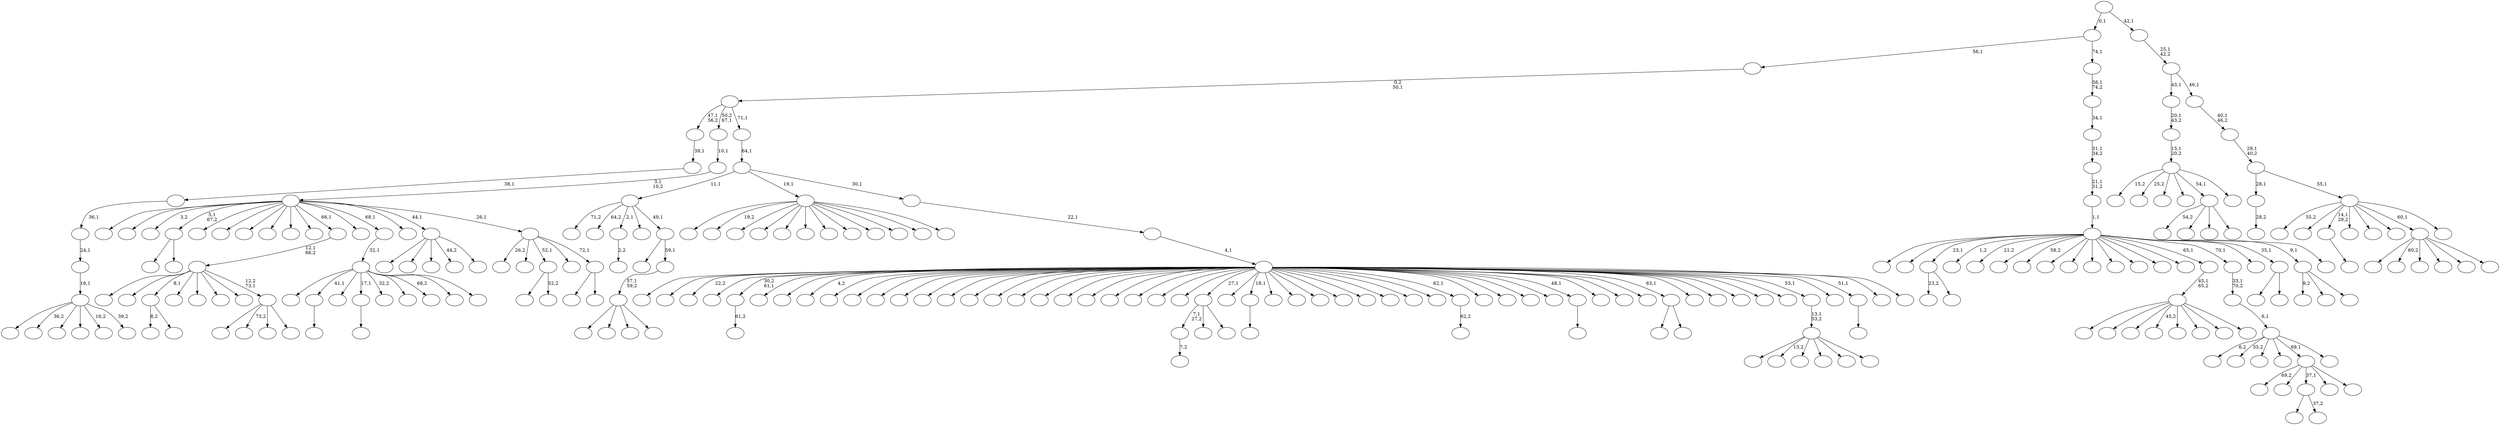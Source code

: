 digraph T {
	275 [label=""]
	274 [label=""]
	273 [label=""]
	272 [label=""]
	271 [label=""]
	270 [label=""]
	269 [label=""]
	268 [label=""]
	267 [label=""]
	266 [label=""]
	265 [label=""]
	264 [label=""]
	263 [label=""]
	262 [label=""]
	261 [label=""]
	260 [label=""]
	259 [label=""]
	258 [label=""]
	257 [label=""]
	256 [label=""]
	255 [label=""]
	254 [label=""]
	253 [label=""]
	252 [label=""]
	251 [label=""]
	250 [label=""]
	249 [label=""]
	248 [label=""]
	247 [label=""]
	246 [label=""]
	245 [label=""]
	244 [label=""]
	243 [label=""]
	242 [label=""]
	241 [label=""]
	240 [label=""]
	239 [label=""]
	238 [label=""]
	237 [label=""]
	236 [label=""]
	235 [label=""]
	234 [label=""]
	233 [label=""]
	232 [label=""]
	231 [label=""]
	230 [label=""]
	229 [label=""]
	228 [label=""]
	227 [label=""]
	226 [label=""]
	225 [label=""]
	224 [label=""]
	223 [label=""]
	222 [label=""]
	221 [label=""]
	220 [label=""]
	219 [label=""]
	218 [label=""]
	217 [label=""]
	216 [label=""]
	215 [label=""]
	214 [label=""]
	213 [label=""]
	212 [label=""]
	211 [label=""]
	210 [label=""]
	209 [label=""]
	208 [label=""]
	207 [label=""]
	206 [label=""]
	205 [label=""]
	204 [label=""]
	203 [label=""]
	202 [label=""]
	201 [label=""]
	200 [label=""]
	199 [label=""]
	198 [label=""]
	197 [label=""]
	196 [label=""]
	195 [label=""]
	194 [label=""]
	193 [label=""]
	192 [label=""]
	191 [label=""]
	190 [label=""]
	189 [label=""]
	188 [label=""]
	187 [label=""]
	186 [label=""]
	185 [label=""]
	184 [label=""]
	183 [label=""]
	182 [label=""]
	181 [label=""]
	180 [label=""]
	179 [label=""]
	178 [label=""]
	177 [label=""]
	176 [label=""]
	175 [label=""]
	174 [label=""]
	173 [label=""]
	172 [label=""]
	171 [label=""]
	170 [label=""]
	169 [label=""]
	168 [label=""]
	167 [label=""]
	166 [label=""]
	165 [label=""]
	164 [label=""]
	163 [label=""]
	162 [label=""]
	161 [label=""]
	160 [label=""]
	159 [label=""]
	158 [label=""]
	157 [label=""]
	156 [label=""]
	155 [label=""]
	154 [label=""]
	153 [label=""]
	152 [label=""]
	151 [label=""]
	150 [label=""]
	149 [label=""]
	148 [label=""]
	147 [label=""]
	146 [label=""]
	145 [label=""]
	144 [label=""]
	143 [label=""]
	142 [label=""]
	141 [label=""]
	140 [label=""]
	139 [label=""]
	138 [label=""]
	137 [label=""]
	136 [label=""]
	135 [label=""]
	134 [label=""]
	133 [label=""]
	132 [label=""]
	131 [label=""]
	130 [label=""]
	129 [label=""]
	128 [label=""]
	127 [label=""]
	126 [label=""]
	125 [label=""]
	124 [label=""]
	123 [label=""]
	122 [label=""]
	121 [label=""]
	120 [label=""]
	119 [label=""]
	118 [label=""]
	117 [label=""]
	116 [label=""]
	115 [label=""]
	114 [label=""]
	113 [label=""]
	112 [label=""]
	111 [label=""]
	110 [label=""]
	109 [label=""]
	108 [label=""]
	107 [label=""]
	106 [label=""]
	105 [label=""]
	104 [label=""]
	103 [label=""]
	102 [label=""]
	101 [label=""]
	100 [label=""]
	99 [label=""]
	98 [label=""]
	97 [label=""]
	96 [label=""]
	95 [label=""]
	94 [label=""]
	93 [label=""]
	92 [label=""]
	91 [label=""]
	90 [label=""]
	89 [label=""]
	88 [label=""]
	87 [label=""]
	86 [label=""]
	85 [label=""]
	84 [label=""]
	83 [label=""]
	82 [label=""]
	81 [label=""]
	80 [label=""]
	79 [label=""]
	78 [label=""]
	77 [label=""]
	76 [label=""]
	75 [label=""]
	74 [label=""]
	73 [label=""]
	72 [label=""]
	71 [label=""]
	70 [label=""]
	69 [label=""]
	68 [label=""]
	67 [label=""]
	66 [label=""]
	65 [label=""]
	64 [label=""]
	63 [label=""]
	62 [label=""]
	61 [label=""]
	60 [label=""]
	59 [label=""]
	58 [label=""]
	57 [label=""]
	56 [label=""]
	55 [label=""]
	54 [label=""]
	53 [label=""]
	52 [label=""]
	51 [label=""]
	50 [label=""]
	49 [label=""]
	48 [label=""]
	47 [label=""]
	46 [label=""]
	45 [label=""]
	44 [label=""]
	43 [label=""]
	42 [label=""]
	41 [label=""]
	40 [label=""]
	39 [label=""]
	38 [label=""]
	37 [label=""]
	36 [label=""]
	35 [label=""]
	34 [label=""]
	33 [label=""]
	32 [label=""]
	31 [label=""]
	30 [label=""]
	29 [label=""]
	28 [label=""]
	27 [label=""]
	26 [label=""]
	25 [label=""]
	24 [label=""]
	23 [label=""]
	22 [label=""]
	21 [label=""]
	20 [label=""]
	19 [label=""]
	18 [label=""]
	17 [label=""]
	16 [label=""]
	15 [label=""]
	14 [label=""]
	13 [label=""]
	12 [label=""]
	11 [label=""]
	10 [label=""]
	9 [label=""]
	8 [label=""]
	7 [label=""]
	6 [label=""]
	5 [label=""]
	4 [label=""]
	3 [label=""]
	2 [label=""]
	1 [label=""]
	0 [label=""]
	261 -> 262 [label="61,2"]
	250 -> 251 [label="7,2"]
	239 -> 240 [label=""]
	221 -> 273 [label="8,2"]
	221 -> 222 [label=""]
	219 -> 265 [label=""]
	219 -> 220 [label=""]
	214 -> 231 [label="23,2"]
	214 -> 215 [label=""]
	210 -> 211 [label=""]
	192 -> 226 [label=""]
	192 -> 193 [label="37,2"]
	184 -> 185 [label=""]
	180 -> 250 [label="7,1\n27,2"]
	180 -> 217 [label=""]
	180 -> 181 [label=""]
	168 -> 169 [label="2,2"]
	163 -> 164 [label=""]
	140 -> 141 [label="62,2"]
	121 -> 122 [label=""]
	108 -> 175 [label=""]
	108 -> 158 [label="73,2"]
	108 -> 111 [label=""]
	108 -> 109 [label=""]
	107 -> 274 [label=""]
	107 -> 269 [label=""]
	107 -> 221 [label="8,1"]
	107 -> 143 [label=""]
	107 -> 125 [label=""]
	107 -> 119 [label=""]
	107 -> 112 [label=""]
	107 -> 108 [label="12,2\n73,1"]
	106 -> 107 [label="12,1\n66,2"]
	104 -> 159 [label=""]
	104 -> 105 [label=""]
	99 -> 172 [label=""]
	99 -> 170 [label=""]
	99 -> 126 [label=""]
	99 -> 100 [label=""]
	98 -> 99 [label="57,1\n59,2"]
	97 -> 145 [label=""]
	97 -> 98 [label="59,1"]
	96 -> 256 [label="71,2"]
	96 -> 233 [label="64,2"]
	96 -> 168 [label="2,1"]
	96 -> 134 [label=""]
	96 -> 97 [label="49,1"]
	88 -> 195 [label=""]
	88 -> 89 [label="52,2"]
	86 -> 272 [label="69,2"]
	86 -> 194 [label=""]
	86 -> 192 [label="37,1"]
	86 -> 116 [label=""]
	86 -> 87 [label=""]
	79 -> 80 [label="28,2"]
	77 -> 259 [label=""]
	77 -> 228 [label="13,2"]
	77 -> 202 [label=""]
	77 -> 197 [label=""]
	77 -> 161 [label=""]
	77 -> 78 [label=""]
	76 -> 77 [label="13,1\n53,2"]
	74 -> 188 [label="54,2"]
	74 -> 123 [label=""]
	74 -> 82 [label=""]
	74 -> 75 [label=""]
	70 -> 275 [label=""]
	70 -> 198 [label="36,2"]
	70 -> 173 [label=""]
	70 -> 124 [label=""]
	70 -> 110 [label="16,2"]
	70 -> 71 [label="39,2"]
	69 -> 70 [label="16,1"]
	68 -> 69 [label="24,1"]
	67 -> 68 [label="36,1"]
	66 -> 67 [label="38,1"]
	65 -> 66 [label="39,1"]
	63 -> 266 [label=""]
	63 -> 244 [label=""]
	63 -> 212 [label=""]
	63 -> 207 [label="45,2"]
	63 -> 187 [label=""]
	63 -> 147 [label=""]
	63 -> 93 [label=""]
	63 -> 64 [label=""]
	62 -> 63 [label="45,1\n65,2"]
	60 -> 243 [label="6,2"]
	60 -> 199 [label="33,2"]
	60 -> 157 [label=""]
	60 -> 128 [label=""]
	60 -> 86 [label="69,1"]
	60 -> 61 [label=""]
	59 -> 60 [label="6,1"]
	58 -> 59 [label="33,1\n70,2"]
	56 -> 255 [label=""]
	56 -> 239 [label="41,1"]
	56 -> 230 [label=""]
	56 -> 210 [label="17,1"]
	56 -> 177 [label="32,2"]
	56 -> 120 [label=""]
	56 -> 91 [label="68,2"]
	56 -> 85 [label=""]
	56 -> 57 [label=""]
	55 -> 56 [label="32,1"]
	46 -> 248 [label=""]
	46 -> 47 [label=""]
	44 -> 253 [label=""]
	44 -> 246 [label="19,2"]
	44 -> 206 [label=""]
	44 -> 189 [label=""]
	44 -> 186 [label=""]
	44 -> 183 [label=""]
	44 -> 155 [label=""]
	44 -> 137 [label=""]
	44 -> 130 [label=""]
	44 -> 113 [label=""]
	44 -> 81 [label=""]
	44 -> 45 [label=""]
	42 -> 166 [label=""]
	42 -> 138 [label=""]
	42 -> 103 [label=""]
	42 -> 54 [label="44,2"]
	42 -> 43 [label=""]
	40 -> 257 [label="15,2"]
	40 -> 229 [label="25,2"]
	40 -> 204 [label=""]
	40 -> 178 [label=""]
	40 -> 74 [label="54,1"]
	40 -> 41 [label=""]
	39 -> 40 [label="15,1\n20,2"]
	38 -> 39 [label="20,1\n43,2"]
	36 -> 37 [label=""]
	34 -> 271 [label=""]
	34 -> 35 [label=""]
	33 -> 270 [label="26,2"]
	33 -> 149 [label=""]
	33 -> 88 [label="52,1"]
	33 -> 51 [label=""]
	33 -> 34 [label="72,1"]
	32 -> 260 [label=""]
	32 -> 252 [label=""]
	32 -> 245 [label="3,2"]
	32 -> 219 [label="5,1\n67,2"]
	32 -> 179 [label=""]
	32 -> 174 [label=""]
	32 -> 165 [label=""]
	32 -> 152 [label=""]
	32 -> 148 [label=""]
	32 -> 139 [label=""]
	32 -> 106 [label="66,1"]
	32 -> 95 [label=""]
	32 -> 55 [label="68,1"]
	32 -> 53 [label=""]
	32 -> 42 [label="44,1"]
	32 -> 33 [label="26,1"]
	31 -> 32 [label="3,1\n10,2"]
	30 -> 31 [label="10,1"]
	28 -> 224 [label="9,2"]
	28 -> 72 [label=""]
	28 -> 29 [label=""]
	24 -> 268 [label=""]
	24 -> 267 [label=""]
	24 -> 264 [label="22,2"]
	24 -> 263 [label=""]
	24 -> 261 [label="30,2\n61,1"]
	24 -> 258 [label=""]
	24 -> 254 [label=""]
	24 -> 249 [label="4,2"]
	24 -> 242 [label=""]
	24 -> 241 [label=""]
	24 -> 238 [label=""]
	24 -> 237 [label=""]
	24 -> 235 [label=""]
	24 -> 232 [label=""]
	24 -> 227 [label=""]
	24 -> 225 [label=""]
	24 -> 223 [label=""]
	24 -> 218 [label=""]
	24 -> 213 [label=""]
	24 -> 209 [label=""]
	24 -> 205 [label=""]
	24 -> 191 [label=""]
	24 -> 190 [label=""]
	24 -> 182 [label=""]
	24 -> 180 [label="27,1"]
	24 -> 171 [label=""]
	24 -> 163 [label="18,1"]
	24 -> 160 [label=""]
	24 -> 156 [label=""]
	24 -> 154 [label=""]
	24 -> 153 [label=""]
	24 -> 151 [label=""]
	24 -> 146 [label=""]
	24 -> 144 [label=""]
	24 -> 142 [label=""]
	24 -> 140 [label="62,1"]
	24 -> 136 [label=""]
	24 -> 135 [label=""]
	24 -> 132 [label=""]
	24 -> 131 [label=""]
	24 -> 121 [label="48,1"]
	24 -> 118 [label=""]
	24 -> 117 [label=""]
	24 -> 115 [label=""]
	24 -> 104 [label="63,1"]
	24 -> 101 [label=""]
	24 -> 94 [label=""]
	24 -> 90 [label=""]
	24 -> 84 [label=""]
	24 -> 83 [label=""]
	24 -> 76 [label="53,1"]
	24 -> 52 [label=""]
	24 -> 36 [label="51,1"]
	24 -> 26 [label=""]
	24 -> 25 [label=""]
	23 -> 24 [label="4,1"]
	22 -> 23 [label="22,1"]
	21 -> 96 [label="11,1"]
	21 -> 44 [label="19,1"]
	21 -> 22 [label="30,1"]
	20 -> 21 [label="64,1"]
	19 -> 65 [label="47,1\n56,2"]
	19 -> 30 [label="50,2\n67,1"]
	19 -> 20 [label="71,1"]
	18 -> 19 [label="0,2\n50,1"]
	16 -> 236 [label=""]
	16 -> 216 [label="60,2"]
	16 -> 162 [label=""]
	16 -> 129 [label=""]
	16 -> 49 [label=""]
	16 -> 17 [label=""]
	14 -> 247 [label=""]
	14 -> 234 [label=""]
	14 -> 214 [label="23,1"]
	14 -> 208 [label="1,2"]
	14 -> 203 [label="21,2"]
	14 -> 196 [label=""]
	14 -> 176 [label="58,2"]
	14 -> 167 [label=""]
	14 -> 150 [label=""]
	14 -> 133 [label=""]
	14 -> 127 [label=""]
	14 -> 114 [label=""]
	14 -> 102 [label=""]
	14 -> 92 [label=""]
	14 -> 62 [label="65,1"]
	14 -> 58 [label="70,1"]
	14 -> 48 [label=""]
	14 -> 46 [label="35,1"]
	14 -> 28 [label="9,1"]
	14 -> 15 [label=""]
	13 -> 14 [label="1,1"]
	12 -> 13 [label="21,1\n31,2"]
	11 -> 12 [label="31,1\n34,2"]
	10 -> 11 [label="34,1"]
	9 -> 10 [label="58,1\n74,2"]
	8 -> 18 [label="56,1"]
	8 -> 9 [label="74,1"]
	6 -> 201 [label="55,2"]
	6 -> 200 [label=""]
	6 -> 184 [label="14,1\n29,2"]
	6 -> 73 [label=""]
	6 -> 50 [label=""]
	6 -> 27 [label=""]
	6 -> 16 [label="60,1"]
	6 -> 7 [label=""]
	5 -> 79 [label="28,1"]
	5 -> 6 [label="55,1"]
	4 -> 5 [label="29,1\n40,2"]
	3 -> 4 [label="40,1\n46,2"]
	2 -> 38 [label="43,1"]
	2 -> 3 [label="46,1"]
	1 -> 2 [label="25,1\n42,2"]
	0 -> 8 [label="0,1"]
	0 -> 1 [label="42,1"]
}
